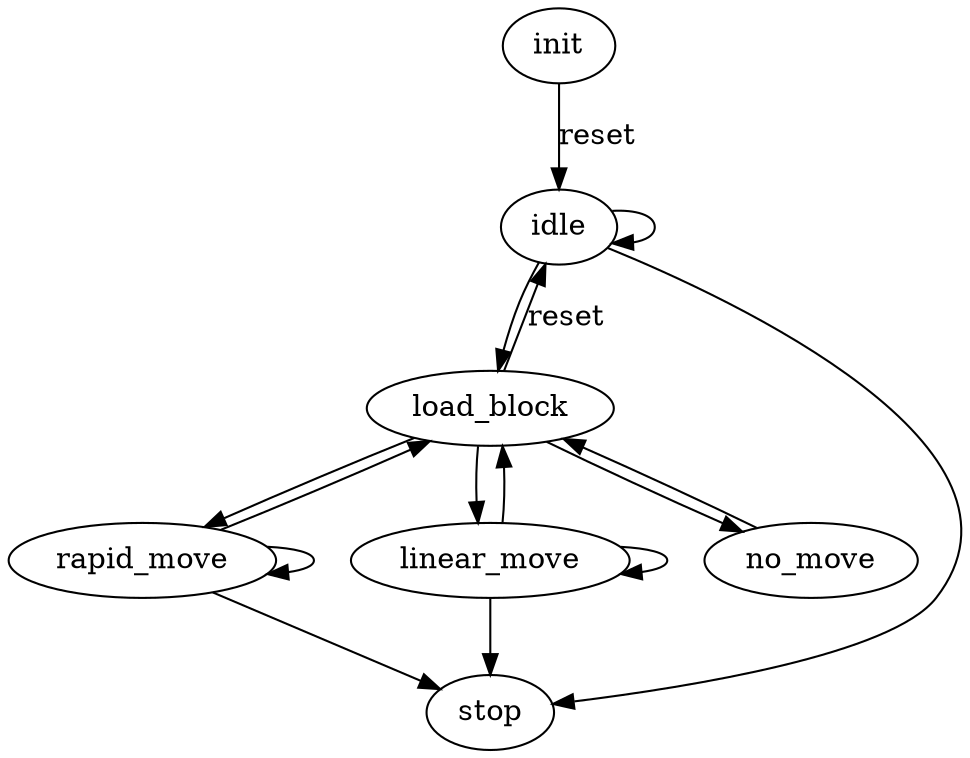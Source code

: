 digraph "C-CNC" {
  # list of states
  init
  idle
  load_block
  rapid_move
  linear_move
  no_move
  stop

  # list of transitions
  init->idle [label="reset"]
  idle->idle
  idle->load_block
  load_block->idle [label="reset"]

  load_block->rapid_move
  rapid_move->rapid_move
  rapid_move->load_block
  rapid_move->stop

  load_block->linear_move
  linear_move->linear_move
  linear_move->load_block
  linear_move->stop

  load_block->no_move
  no_move->load_block

  idle->stop

}